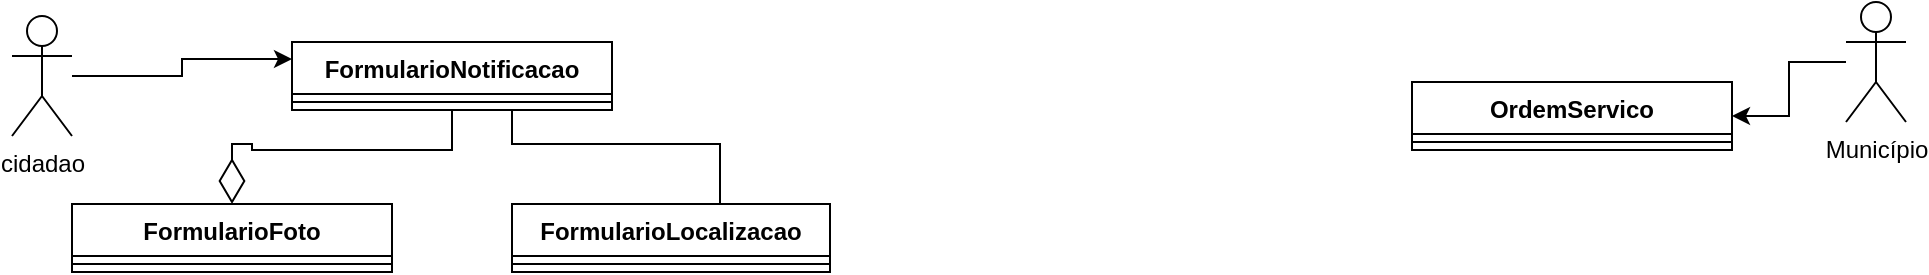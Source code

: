 <mxfile version="20.2.8" type="github">
  <diagram id="C5RBs43oDa-KdzZeNtuy" name="Page-1">
    <mxGraphModel dx="852" dy="647" grid="1" gridSize="10" guides="1" tooltips="1" connect="1" arrows="1" fold="1" page="1" pageScale="1" pageWidth="827" pageHeight="1169" math="0" shadow="0">
      <root>
        <mxCell id="WIyWlLk6GJQsqaUBKTNV-0" />
        <mxCell id="WIyWlLk6GJQsqaUBKTNV-1" parent="WIyWlLk6GJQsqaUBKTNV-0" />
        <mxCell id="P6FKlZOlSytzMQYMucvJ-14" style="edgeStyle=orthogonalEdgeStyle;rounded=0;orthogonalLoop=1;jettySize=auto;html=1;endArrow=diamondThin;endFill=0;endSize=20;" parent="WIyWlLk6GJQsqaUBKTNV-1" source="P6FKlZOlSytzMQYMucvJ-0" target="P6FKlZOlSytzMQYMucvJ-6" edge="1">
          <mxGeometry relative="1" as="geometry" />
        </mxCell>
        <mxCell id="P6FKlZOlSytzMQYMucvJ-16" style="edgeStyle=orthogonalEdgeStyle;rounded=0;orthogonalLoop=1;jettySize=auto;html=1;endArrow=none;endFill=0;" parent="WIyWlLk6GJQsqaUBKTNV-1" source="P6FKlZOlSytzMQYMucvJ-0" target="P6FKlZOlSytzMQYMucvJ-10" edge="1">
          <mxGeometry relative="1" as="geometry">
            <Array as="points">
              <mxPoint x="310" y="230" />
              <mxPoint x="414" y="230" />
            </Array>
          </mxGeometry>
        </mxCell>
        <mxCell id="P6FKlZOlSytzMQYMucvJ-0" value="FormularioNotificacao" style="swimlane;fontStyle=1;align=center;verticalAlign=top;childLayout=stackLayout;horizontal=1;startSize=26;horizontalStack=0;resizeParent=1;resizeParentMax=0;resizeLast=0;collapsible=1;marginBottom=0;" parent="WIyWlLk6GJQsqaUBKTNV-1" vertex="1">
          <mxGeometry x="200" y="179" width="160" height="34" as="geometry" />
        </mxCell>
        <mxCell id="P6FKlZOlSytzMQYMucvJ-2" value="" style="line;strokeWidth=1;fillColor=none;align=left;verticalAlign=middle;spacingTop=-1;spacingLeft=3;spacingRight=3;rotatable=0;labelPosition=right;points=[];portConstraint=eastwest;strokeColor=inherit;" parent="P6FKlZOlSytzMQYMucvJ-0" vertex="1">
          <mxGeometry y="26" width="160" height="8" as="geometry" />
        </mxCell>
        <mxCell id="P6FKlZOlSytzMQYMucvJ-5" style="edgeStyle=orthogonalEdgeStyle;rounded=0;orthogonalLoop=1;jettySize=auto;html=1;entryX=0;entryY=0.25;entryDx=0;entryDy=0;" parent="WIyWlLk6GJQsqaUBKTNV-1" source="P6FKlZOlSytzMQYMucvJ-4" target="P6FKlZOlSytzMQYMucvJ-0" edge="1">
          <mxGeometry relative="1" as="geometry" />
        </mxCell>
        <mxCell id="P6FKlZOlSytzMQYMucvJ-4" value="cidadao" style="shape=umlActor;verticalLabelPosition=bottom;verticalAlign=top;html=1;" parent="WIyWlLk6GJQsqaUBKTNV-1" vertex="1">
          <mxGeometry x="60" y="166" width="30" height="60" as="geometry" />
        </mxCell>
        <mxCell id="P6FKlZOlSytzMQYMucvJ-6" value="FormularioFoto" style="swimlane;fontStyle=1;align=center;verticalAlign=top;childLayout=stackLayout;horizontal=1;startSize=26;horizontalStack=0;resizeParent=1;resizeParentMax=0;resizeLast=0;collapsible=1;marginBottom=0;" parent="WIyWlLk6GJQsqaUBKTNV-1" vertex="1">
          <mxGeometry x="90" y="260" width="160" height="34" as="geometry" />
        </mxCell>
        <mxCell id="P6FKlZOlSytzMQYMucvJ-8" value="" style="line;strokeWidth=1;fillColor=none;align=left;verticalAlign=middle;spacingTop=-1;spacingLeft=3;spacingRight=3;rotatable=0;labelPosition=right;points=[];portConstraint=eastwest;strokeColor=inherit;" parent="P6FKlZOlSytzMQYMucvJ-6" vertex="1">
          <mxGeometry y="26" width="160" height="8" as="geometry" />
        </mxCell>
        <mxCell id="P6FKlZOlSytzMQYMucvJ-10" value="FormularioLocalizacao" style="swimlane;fontStyle=1;align=center;verticalAlign=top;childLayout=stackLayout;horizontal=1;startSize=26;horizontalStack=0;resizeParent=1;resizeParentMax=0;resizeLast=0;collapsible=1;marginBottom=0;" parent="WIyWlLk6GJQsqaUBKTNV-1" vertex="1">
          <mxGeometry x="310" y="260" width="159" height="34" as="geometry" />
        </mxCell>
        <mxCell id="P6FKlZOlSytzMQYMucvJ-11" value="" style="line;strokeWidth=1;fillColor=none;align=left;verticalAlign=middle;spacingTop=-1;spacingLeft=3;spacingRight=3;rotatable=0;labelPosition=right;points=[];portConstraint=eastwest;strokeColor=inherit;" parent="P6FKlZOlSytzMQYMucvJ-10" vertex="1">
          <mxGeometry y="26" width="159" height="8" as="geometry" />
        </mxCell>
        <mxCell id="CmlGezvSoyI1D90yPW8n-4" style="edgeStyle=orthogonalEdgeStyle;rounded=0;orthogonalLoop=1;jettySize=auto;html=1;" edge="1" parent="WIyWlLk6GJQsqaUBKTNV-1" source="CmlGezvSoyI1D90yPW8n-0" target="CmlGezvSoyI1D90yPW8n-1">
          <mxGeometry relative="1" as="geometry" />
        </mxCell>
        <mxCell id="CmlGezvSoyI1D90yPW8n-0" value="Município" style="shape=umlActor;verticalLabelPosition=bottom;verticalAlign=top;html=1;outlineConnect=0;" vertex="1" parent="WIyWlLk6GJQsqaUBKTNV-1">
          <mxGeometry x="977" y="159" width="30" height="60" as="geometry" />
        </mxCell>
        <mxCell id="CmlGezvSoyI1D90yPW8n-1" value="OrdemServico" style="swimlane;fontStyle=1;align=center;verticalAlign=top;childLayout=stackLayout;horizontal=1;startSize=26;horizontalStack=0;resizeParent=1;resizeParentMax=0;resizeLast=0;collapsible=1;marginBottom=0;" vertex="1" parent="WIyWlLk6GJQsqaUBKTNV-1">
          <mxGeometry x="760" y="199" width="160" height="34" as="geometry" />
        </mxCell>
        <mxCell id="CmlGezvSoyI1D90yPW8n-2" value="" style="line;strokeWidth=1;fillColor=none;align=left;verticalAlign=middle;spacingTop=-1;spacingLeft=3;spacingRight=3;rotatable=0;labelPosition=right;points=[];portConstraint=eastwest;strokeColor=inherit;" vertex="1" parent="CmlGezvSoyI1D90yPW8n-1">
          <mxGeometry y="26" width="160" height="8" as="geometry" />
        </mxCell>
      </root>
    </mxGraphModel>
  </diagram>
</mxfile>
